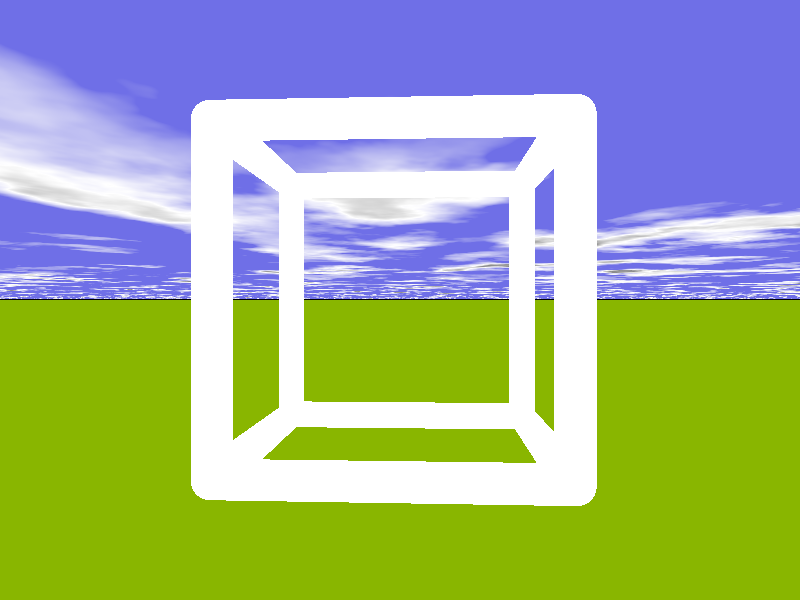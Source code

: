 // POV-Ray 3.7 Scene File "Stereo_Image_01l_.pov"
// author: Friedrich A. Lohmueller, Jan-2013
// email: Friedrich.Lohmueller_at_t-online.de
// homepage: http://www.f-lohmueller.de
//--------------------------------------------------------------------------
#version 3.7;
global_settings{ assumed_gamma 1.0}
#default{ finish{ ambient 0.1 diffuse 0.9}}
//--------------------------------------------------------------------------
#include "colors.inc"
#include "textures.inc"
#include "shapes.inc"
#include "shapes2.inc"
#include "functions.inc"
#include "math.inc"
#include "transforms.inc"
//------------------------------------------------------------------------------------------------------<<<<<
//------------------------------------------------------------------------------------------------------<<<<<
//------------------------------------------------------------- Camera_Position, Camera_look_at, Camera_Angle
#declare Camera_Number = 1 ;
#declare Eye_Distance = +0.4;
                          // "0"=non-stereo; "+"= right eye's view; "-"= left eye's view
//------------------------------------------------------------------------------------------------------<<<<<
//------------------------------------------------------------------------------------------------------<<<<<
#switch ( Camera_Number )
#case (1)  //
  #declare Camera_Position = < 0.00+Eye_Distance/2, 2.00, -4.00> ;  // front view
  #declare Camera_Look_At  = < 0.00, 2.00,  0.00> ;
  #declare Camera_Angle    =  65 ;
#break
#else // no stereo
  #declare Camera_Position = < 0.00, 2.00, -4.00> ;  // front view
  #declare Camera_Look_At  = < 0.00, 2.00,  0.00> ;
  #declare Camera_Angle    =  65 ;
#break
#end // of "#switch ( Camera_Number )" -----------------------------
//------------------------------------------------------------------------------------------------------<<<<<
//------------------------------------------------------------------------------------------------------<<<<<
camera{ location Camera_Position
        right    x*image_width/image_height
        angle    Camera_Angle
        look_at  Camera_Look_At
      }
//------------------------------------------------------------------------------------------------------<<<<<
//------------------------------------------------------------------------------------------------------<<<<<

// sun --------------------------------------------------------------
light_source{<-1500,2500,-1500> color White*0.9}                      // sun light
light_source{ Camera_Position  color rgb<0.9,0.9,1>*0.1 shadowless }  // flash light

// sky --------------------------------------------------------------
plane{<0,1,0>,1 hollow
       texture{ pigment{ bozo turbulence 0.92
                         color_map { [0.00 rgb <0.20, 0.20, 1.0>*0.8]
                                     [0.50 rgb <0.20, 0.20, 1.0>*0.8]
                                     [0.70 rgb <1,1,1>]
                                     [0.85 rgb <0.25,0.25,0.25>]
                                     [1.0 rgb <0.5,0.5,0.5>]}
                        scale<1,1,1.5>*2.5  translate< 0,0,0>
                       }
                finish {ambient 1 diffuse 0} }
       scale 10000}

// fog on the ground -------------------------------------------------
fog { fog_type   2
      distance   100
      color      White*0.8
      fog_offset 0.1
      fog_alt    3
      turbulence 1.8
    }

// ground ------------------------------------------------------------
plane { <0,1,0>, 0
        texture{ pigment{ color rgb<0.35,0.65,0.0>*0.72 }
                 normal { bumps 0.75 scale 0.015 }
                 finish { phong 0.1 }
               } // end of texture
      } // end of plane
//--------------------------------------------------------------------------
//---------------------------- objects in scene ----------------------------
//--------------------------------------------------------------------------



//-----------------------------------------------
//-----------------------------------------------
object{ // Wire_Box( A, B, WireRadius, UseMerge)
        Wire_Box(<-1,-1,-1>,<1,1,1>, 0.10, 0)

        texture{ pigment{ color rgb<1,1,1>*1.2}}
        scale<1,1,1>
        rotate<0, 0,0>
        translate<0,2.0,0>
      } // --------------------------------------
//-----------------------------------------------
//-----------------------------------------------












